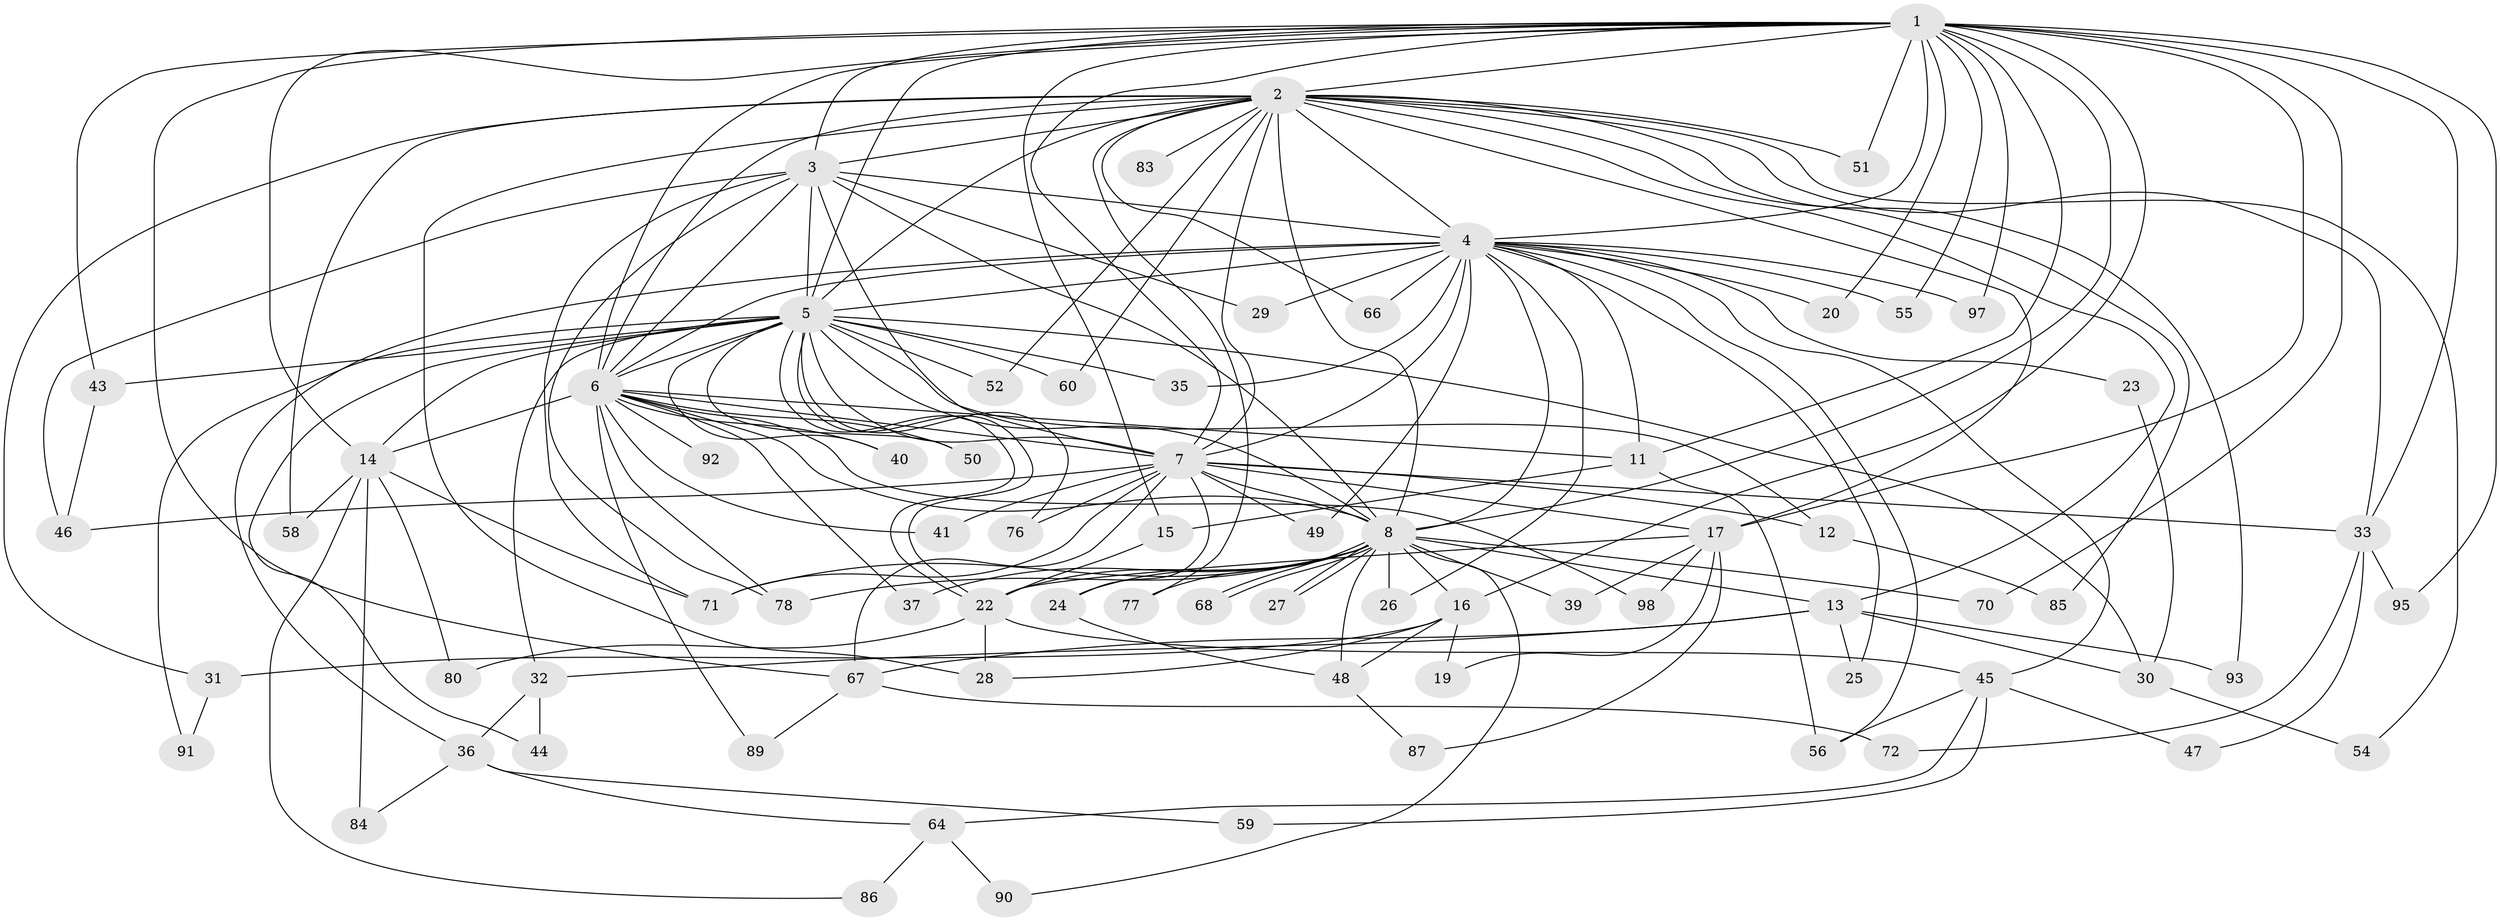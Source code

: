 // original degree distribution, {25: 0.02040816326530612, 17: 0.02040816326530612, 13: 0.01020408163265306, 15: 0.01020408163265306, 19: 0.01020408163265306, 20: 0.01020408163265306, 27: 0.01020408163265306, 18: 0.01020408163265306, 5: 0.05102040816326531, 3: 0.14285714285714285, 7: 0.01020408163265306, 8: 0.030612244897959183, 4: 0.07142857142857142, 2: 0.5816326530612245, 6: 0.01020408163265306}
// Generated by graph-tools (version 1.1) at 2025/41/03/06/25 10:41:41]
// undirected, 75 vertices, 175 edges
graph export_dot {
graph [start="1"]
  node [color=gray90,style=filled];
  1 [super="+61"];
  2 [super="+9"];
  3;
  4 [super="+10"];
  5 [super="+69"];
  6 [super="+74"];
  7 [super="+94"];
  8 [super="+38"];
  11 [super="+88"];
  12;
  13;
  14 [super="+42"];
  15 [super="+62"];
  16 [super="+18"];
  17 [super="+21"];
  19;
  20;
  22 [super="+57"];
  23;
  24 [super="+65"];
  25;
  26;
  27;
  28 [super="+53"];
  29;
  30 [super="+63"];
  31;
  32 [super="+96"];
  33 [super="+34"];
  35;
  36;
  37;
  39;
  40;
  41;
  43;
  44;
  45 [super="+81"];
  46 [super="+73"];
  47;
  48;
  49;
  50;
  51;
  52;
  54;
  55;
  56;
  58;
  59;
  60;
  64;
  66;
  67 [super="+75"];
  68;
  70;
  71 [super="+82"];
  72;
  76;
  77;
  78 [super="+79"];
  80;
  83;
  84;
  85;
  86;
  87;
  89;
  90;
  91;
  92;
  93;
  95;
  97;
  98;
  1 -- 2 [weight=2];
  1 -- 3;
  1 -- 4 [weight=2];
  1 -- 5;
  1 -- 6;
  1 -- 7;
  1 -- 8 [weight=2];
  1 -- 14 [weight=2];
  1 -- 15;
  1 -- 16;
  1 -- 17;
  1 -- 20;
  1 -- 43;
  1 -- 51;
  1 -- 55;
  1 -- 70;
  1 -- 95;
  1 -- 97;
  1 -- 11;
  1 -- 67;
  1 -- 33;
  2 -- 3 [weight=2];
  2 -- 4 [weight=4];
  2 -- 5 [weight=2];
  2 -- 6 [weight=2];
  2 -- 7 [weight=2];
  2 -- 8 [weight=2];
  2 -- 13;
  2 -- 31;
  2 -- 33;
  2 -- 51;
  2 -- 60;
  2 -- 66;
  2 -- 77;
  2 -- 83 [weight=2];
  2 -- 52;
  2 -- 54;
  2 -- 85;
  2 -- 58;
  2 -- 28;
  2 -- 93;
  2 -- 17;
  3 -- 4 [weight=2];
  3 -- 5;
  3 -- 6;
  3 -- 7;
  3 -- 8;
  3 -- 29;
  3 -- 46;
  3 -- 71;
  3 -- 78;
  4 -- 5 [weight=2];
  4 -- 6 [weight=2];
  4 -- 7 [weight=2];
  4 -- 8 [weight=2];
  4 -- 20;
  4 -- 29;
  4 -- 36;
  4 -- 49;
  4 -- 66;
  4 -- 97;
  4 -- 35;
  4 -- 11;
  4 -- 45;
  4 -- 23;
  4 -- 55;
  4 -- 56;
  4 -- 25;
  4 -- 26;
  5 -- 6;
  5 -- 7 [weight=2];
  5 -- 8;
  5 -- 12;
  5 -- 14;
  5 -- 22;
  5 -- 22;
  5 -- 32;
  5 -- 35;
  5 -- 40;
  5 -- 43;
  5 -- 44;
  5 -- 50;
  5 -- 52;
  5 -- 60;
  5 -- 76;
  5 -- 91;
  5 -- 30;
  6 -- 7;
  6 -- 8;
  6 -- 11;
  6 -- 37;
  6 -- 40;
  6 -- 41;
  6 -- 50;
  6 -- 78;
  6 -- 89;
  6 -- 92 [weight=2];
  6 -- 98;
  6 -- 14;
  7 -- 8;
  7 -- 12;
  7 -- 17;
  7 -- 24;
  7 -- 33;
  7 -- 41;
  7 -- 49;
  7 -- 67;
  7 -- 76;
  7 -- 71;
  7 -- 46;
  8 -- 13;
  8 -- 16 [weight=2];
  8 -- 24;
  8 -- 26;
  8 -- 27;
  8 -- 27;
  8 -- 37;
  8 -- 39;
  8 -- 48;
  8 -- 68;
  8 -- 68;
  8 -- 70;
  8 -- 71;
  8 -- 77;
  8 -- 78;
  8 -- 90;
  8 -- 22;
  11 -- 15;
  11 -- 56;
  12 -- 85;
  13 -- 25;
  13 -- 30;
  13 -- 32;
  13 -- 67;
  13 -- 93;
  14 -- 58;
  14 -- 80;
  14 -- 84;
  14 -- 86;
  14 -- 71;
  15 -- 22;
  16 -- 31;
  16 -- 48;
  16 -- 19;
  16 -- 28;
  17 -- 19;
  17 -- 39;
  17 -- 87;
  17 -- 98;
  17 -- 22;
  22 -- 28;
  22 -- 45;
  22 -- 80;
  23 -- 30;
  24 -- 48;
  30 -- 54;
  31 -- 91;
  32 -- 36;
  32 -- 44 [weight=2];
  33 -- 47;
  33 -- 72;
  33 -- 95;
  36 -- 59;
  36 -- 64;
  36 -- 84;
  43 -- 46;
  45 -- 47;
  45 -- 59;
  45 -- 64;
  45 -- 56;
  48 -- 87;
  64 -- 86;
  64 -- 90;
  67 -- 72;
  67 -- 89;
}
